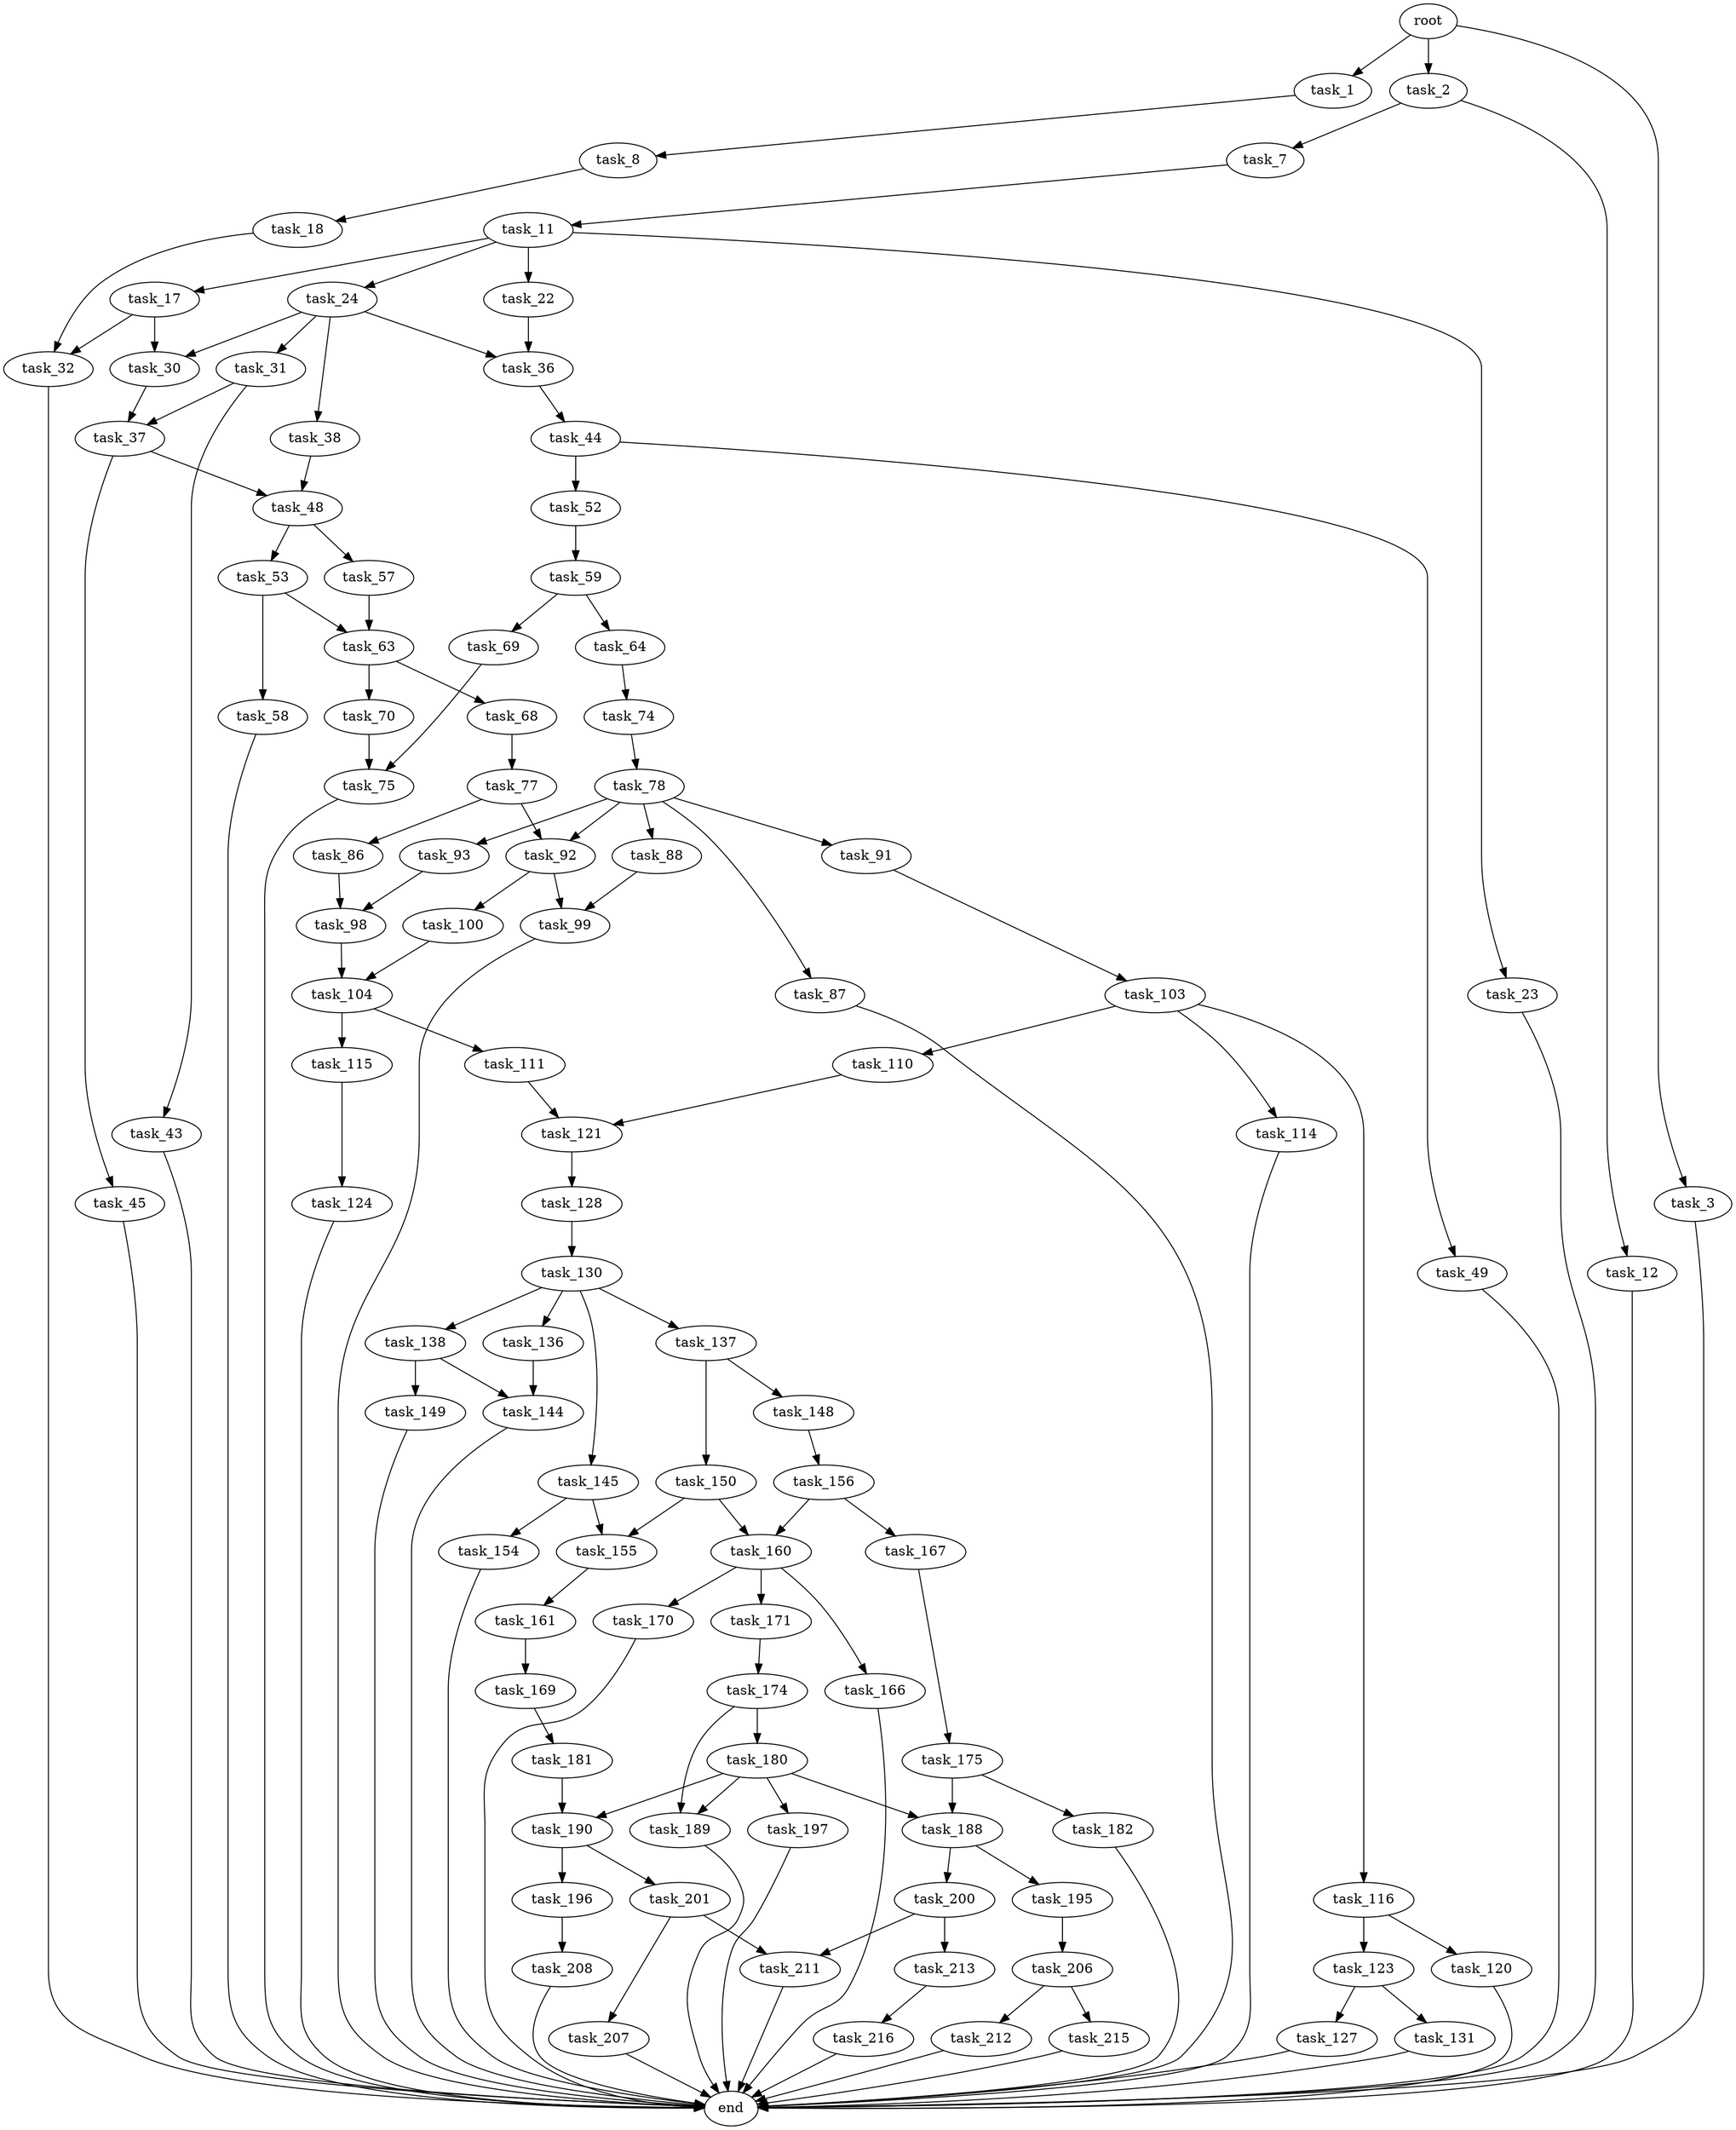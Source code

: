 digraph G {
  root [size="0.000000e+00"];
  task_1 [size="9.016392e+11"];
  task_2 [size="7.187791e+11"];
  task_3 [size="3.323012e+11"];
  task_7 [size="9.556162e+11"];
  task_8 [size="3.041584e+11"];
  task_11 [size="7.143360e+11"];
  task_12 [size="1.633301e+11"];
  task_17 [size="3.885370e+11"];
  task_18 [size="6.316021e+11"];
  task_22 [size="7.078924e+11"];
  task_23 [size="3.993442e+11"];
  task_24 [size="8.439113e+11"];
  task_30 [size="2.057683e+11"];
  task_31 [size="1.580057e+11"];
  task_32 [size="6.156849e+11"];
  task_36 [size="9.391541e+11"];
  task_37 [size="3.427456e+11"];
  task_38 [size="5.986662e+11"];
  task_43 [size="8.695170e+11"];
  task_44 [size="6.224549e+11"];
  task_45 [size="7.997576e+11"];
  task_48 [size="3.727381e+11"];
  task_49 [size="3.680834e+11"];
  task_52 [size="1.696369e+11"];
  task_53 [size="1.996195e+11"];
  task_57 [size="6.684331e+11"];
  task_58 [size="4.963017e+11"];
  task_59 [size="7.101425e+11"];
  task_63 [size="3.740635e+11"];
  task_64 [size="2.912555e+11"];
  task_68 [size="5.983193e+11"];
  task_69 [size="5.901085e+11"];
  task_70 [size="8.395524e+11"];
  task_74 [size="5.637358e+11"];
  task_75 [size="6.930268e+11"];
  task_77 [size="8.725268e+11"];
  task_78 [size="5.572352e+11"];
  task_86 [size="2.823142e+11"];
  task_87 [size="9.286855e+11"];
  task_88 [size="3.061714e+11"];
  task_91 [size="7.596157e+11"];
  task_92 [size="2.671975e+11"];
  task_93 [size="6.260350e+11"];
  task_98 [size="6.817643e+11"];
  task_99 [size="5.525951e+11"];
  task_100 [size="8.566979e+11"];
  task_103 [size="2.082106e+11"];
  task_104 [size="3.080586e+11"];
  task_110 [size="5.763198e+11"];
  task_111 [size="5.165490e+11"];
  task_114 [size="4.357387e+11"];
  task_115 [size="4.546645e+11"];
  task_116 [size="8.538368e+11"];
  task_120 [size="6.248425e+11"];
  task_121 [size="2.818657e+11"];
  task_123 [size="2.782708e+11"];
  task_124 [size="7.882816e+11"];
  task_127 [size="3.698976e+11"];
  task_128 [size="7.030944e+11"];
  task_130 [size="2.369693e+11"];
  task_131 [size="6.814991e+11"];
  task_136 [size="6.923822e+11"];
  task_137 [size="4.515765e+11"];
  task_138 [size="3.274127e+11"];
  task_144 [size="2.040204e+11"];
  task_145 [size="3.649970e+11"];
  task_148 [size="3.138494e+11"];
  task_149 [size="6.398266e+11"];
  task_150 [size="6.755620e+11"];
  task_154 [size="9.572661e+11"];
  task_155 [size="2.600779e+11"];
  task_156 [size="1.423430e+11"];
  task_160 [size="8.443941e+11"];
  task_161 [size="5.108272e+11"];
  task_166 [size="2.121969e+11"];
  task_167 [size="1.115387e+11"];
  task_169 [size="1.976163e+11"];
  task_170 [size="6.489789e+11"];
  task_171 [size="3.936762e+11"];
  task_174 [size="5.448182e+11"];
  task_175 [size="1.552878e+11"];
  task_180 [size="3.797532e+11"];
  task_181 [size="2.099641e+11"];
  task_182 [size="7.238256e+11"];
  task_188 [size="1.738284e+11"];
  task_189 [size="2.618988e+11"];
  task_190 [size="7.176824e+11"];
  task_195 [size="1.977031e+11"];
  task_196 [size="5.881197e+11"];
  task_197 [size="9.061796e+11"];
  task_200 [size="4.051835e+11"];
  task_201 [size="4.320925e+11"];
  task_206 [size="1.978125e+11"];
  task_207 [size="3.038285e+11"];
  task_208 [size="7.707911e+11"];
  task_211 [size="3.794421e+11"];
  task_212 [size="2.318504e+11"];
  task_213 [size="6.252167e+11"];
  task_215 [size="5.365699e+11"];
  task_216 [size="2.402058e+11"];
  end [size="0.000000e+00"];

  root -> task_1 [size="1.000000e-12"];
  root -> task_2 [size="1.000000e-12"];
  root -> task_3 [size="1.000000e-12"];
  task_1 -> task_8 [size="3.041584e+09"];
  task_2 -> task_7 [size="9.556162e+09"];
  task_2 -> task_12 [size="1.633301e+09"];
  task_3 -> end [size="1.000000e-12"];
  task_7 -> task_11 [size="7.143360e+09"];
  task_8 -> task_18 [size="6.316021e+09"];
  task_11 -> task_17 [size="3.885370e+09"];
  task_11 -> task_22 [size="7.078924e+09"];
  task_11 -> task_23 [size="3.993442e+09"];
  task_11 -> task_24 [size="8.439113e+09"];
  task_12 -> end [size="1.000000e-12"];
  task_17 -> task_30 [size="1.028842e+09"];
  task_17 -> task_32 [size="3.078424e+09"];
  task_18 -> task_32 [size="3.078424e+09"];
  task_22 -> task_36 [size="4.695770e+09"];
  task_23 -> end [size="1.000000e-12"];
  task_24 -> task_30 [size="1.028842e+09"];
  task_24 -> task_31 [size="1.580057e+09"];
  task_24 -> task_36 [size="4.695770e+09"];
  task_24 -> task_38 [size="5.986662e+09"];
  task_30 -> task_37 [size="1.713728e+09"];
  task_31 -> task_37 [size="1.713728e+09"];
  task_31 -> task_43 [size="8.695170e+09"];
  task_32 -> end [size="1.000000e-12"];
  task_36 -> task_44 [size="6.224549e+09"];
  task_37 -> task_45 [size="7.997576e+09"];
  task_37 -> task_48 [size="1.863691e+09"];
  task_38 -> task_48 [size="1.863691e+09"];
  task_43 -> end [size="1.000000e-12"];
  task_44 -> task_49 [size="3.680834e+09"];
  task_44 -> task_52 [size="1.696369e+09"];
  task_45 -> end [size="1.000000e-12"];
  task_48 -> task_53 [size="1.996195e+09"];
  task_48 -> task_57 [size="6.684331e+09"];
  task_49 -> end [size="1.000000e-12"];
  task_52 -> task_59 [size="7.101425e+09"];
  task_53 -> task_58 [size="4.963017e+09"];
  task_53 -> task_63 [size="1.870318e+09"];
  task_57 -> task_63 [size="1.870318e+09"];
  task_58 -> end [size="1.000000e-12"];
  task_59 -> task_64 [size="2.912555e+09"];
  task_59 -> task_69 [size="5.901085e+09"];
  task_63 -> task_68 [size="5.983193e+09"];
  task_63 -> task_70 [size="8.395524e+09"];
  task_64 -> task_74 [size="5.637358e+09"];
  task_68 -> task_77 [size="8.725268e+09"];
  task_69 -> task_75 [size="3.465134e+09"];
  task_70 -> task_75 [size="3.465134e+09"];
  task_74 -> task_78 [size="5.572352e+09"];
  task_75 -> end [size="1.000000e-12"];
  task_77 -> task_86 [size="2.823142e+09"];
  task_77 -> task_92 [size="1.335988e+09"];
  task_78 -> task_87 [size="9.286855e+09"];
  task_78 -> task_88 [size="3.061714e+09"];
  task_78 -> task_91 [size="7.596157e+09"];
  task_78 -> task_92 [size="1.335988e+09"];
  task_78 -> task_93 [size="6.260350e+09"];
  task_86 -> task_98 [size="3.408821e+09"];
  task_87 -> end [size="1.000000e-12"];
  task_88 -> task_99 [size="2.762976e+09"];
  task_91 -> task_103 [size="2.082106e+09"];
  task_92 -> task_99 [size="2.762976e+09"];
  task_92 -> task_100 [size="8.566979e+09"];
  task_93 -> task_98 [size="3.408821e+09"];
  task_98 -> task_104 [size="1.540293e+09"];
  task_99 -> end [size="1.000000e-12"];
  task_100 -> task_104 [size="1.540293e+09"];
  task_103 -> task_110 [size="5.763198e+09"];
  task_103 -> task_114 [size="4.357387e+09"];
  task_103 -> task_116 [size="8.538368e+09"];
  task_104 -> task_111 [size="5.165490e+09"];
  task_104 -> task_115 [size="4.546645e+09"];
  task_110 -> task_121 [size="1.409329e+09"];
  task_111 -> task_121 [size="1.409329e+09"];
  task_114 -> end [size="1.000000e-12"];
  task_115 -> task_124 [size="7.882816e+09"];
  task_116 -> task_120 [size="6.248425e+09"];
  task_116 -> task_123 [size="2.782708e+09"];
  task_120 -> end [size="1.000000e-12"];
  task_121 -> task_128 [size="7.030944e+09"];
  task_123 -> task_127 [size="3.698976e+09"];
  task_123 -> task_131 [size="6.814991e+09"];
  task_124 -> end [size="1.000000e-12"];
  task_127 -> end [size="1.000000e-12"];
  task_128 -> task_130 [size="2.369693e+09"];
  task_130 -> task_136 [size="6.923822e+09"];
  task_130 -> task_137 [size="4.515765e+09"];
  task_130 -> task_138 [size="3.274127e+09"];
  task_130 -> task_145 [size="3.649970e+09"];
  task_131 -> end [size="1.000000e-12"];
  task_136 -> task_144 [size="1.020102e+09"];
  task_137 -> task_148 [size="3.138494e+09"];
  task_137 -> task_150 [size="6.755620e+09"];
  task_138 -> task_144 [size="1.020102e+09"];
  task_138 -> task_149 [size="6.398266e+09"];
  task_144 -> end [size="1.000000e-12"];
  task_145 -> task_154 [size="9.572661e+09"];
  task_145 -> task_155 [size="1.300390e+09"];
  task_148 -> task_156 [size="1.423430e+09"];
  task_149 -> end [size="1.000000e-12"];
  task_150 -> task_155 [size="1.300390e+09"];
  task_150 -> task_160 [size="4.221970e+09"];
  task_154 -> end [size="1.000000e-12"];
  task_155 -> task_161 [size="5.108272e+09"];
  task_156 -> task_160 [size="4.221970e+09"];
  task_156 -> task_167 [size="1.115387e+09"];
  task_160 -> task_166 [size="2.121969e+09"];
  task_160 -> task_170 [size="6.489789e+09"];
  task_160 -> task_171 [size="3.936762e+09"];
  task_161 -> task_169 [size="1.976163e+09"];
  task_166 -> end [size="1.000000e-12"];
  task_167 -> task_175 [size="1.552878e+09"];
  task_169 -> task_181 [size="2.099641e+09"];
  task_170 -> end [size="1.000000e-12"];
  task_171 -> task_174 [size="5.448182e+09"];
  task_174 -> task_180 [size="3.797532e+09"];
  task_174 -> task_189 [size="1.309494e+09"];
  task_175 -> task_182 [size="7.238256e+09"];
  task_175 -> task_188 [size="8.691418e+08"];
  task_180 -> task_188 [size="8.691418e+08"];
  task_180 -> task_189 [size="1.309494e+09"];
  task_180 -> task_190 [size="3.588412e+09"];
  task_180 -> task_197 [size="9.061796e+09"];
  task_181 -> task_190 [size="3.588412e+09"];
  task_182 -> end [size="1.000000e-12"];
  task_188 -> task_195 [size="1.977031e+09"];
  task_188 -> task_200 [size="4.051835e+09"];
  task_189 -> end [size="1.000000e-12"];
  task_190 -> task_196 [size="5.881197e+09"];
  task_190 -> task_201 [size="4.320925e+09"];
  task_195 -> task_206 [size="1.978125e+09"];
  task_196 -> task_208 [size="7.707911e+09"];
  task_197 -> end [size="1.000000e-12"];
  task_200 -> task_211 [size="1.897211e+09"];
  task_200 -> task_213 [size="6.252167e+09"];
  task_201 -> task_207 [size="3.038285e+09"];
  task_201 -> task_211 [size="1.897211e+09"];
  task_206 -> task_212 [size="2.318504e+09"];
  task_206 -> task_215 [size="5.365699e+09"];
  task_207 -> end [size="1.000000e-12"];
  task_208 -> end [size="1.000000e-12"];
  task_211 -> end [size="1.000000e-12"];
  task_212 -> end [size="1.000000e-12"];
  task_213 -> task_216 [size="2.402058e+09"];
  task_215 -> end [size="1.000000e-12"];
  task_216 -> end [size="1.000000e-12"];
}
